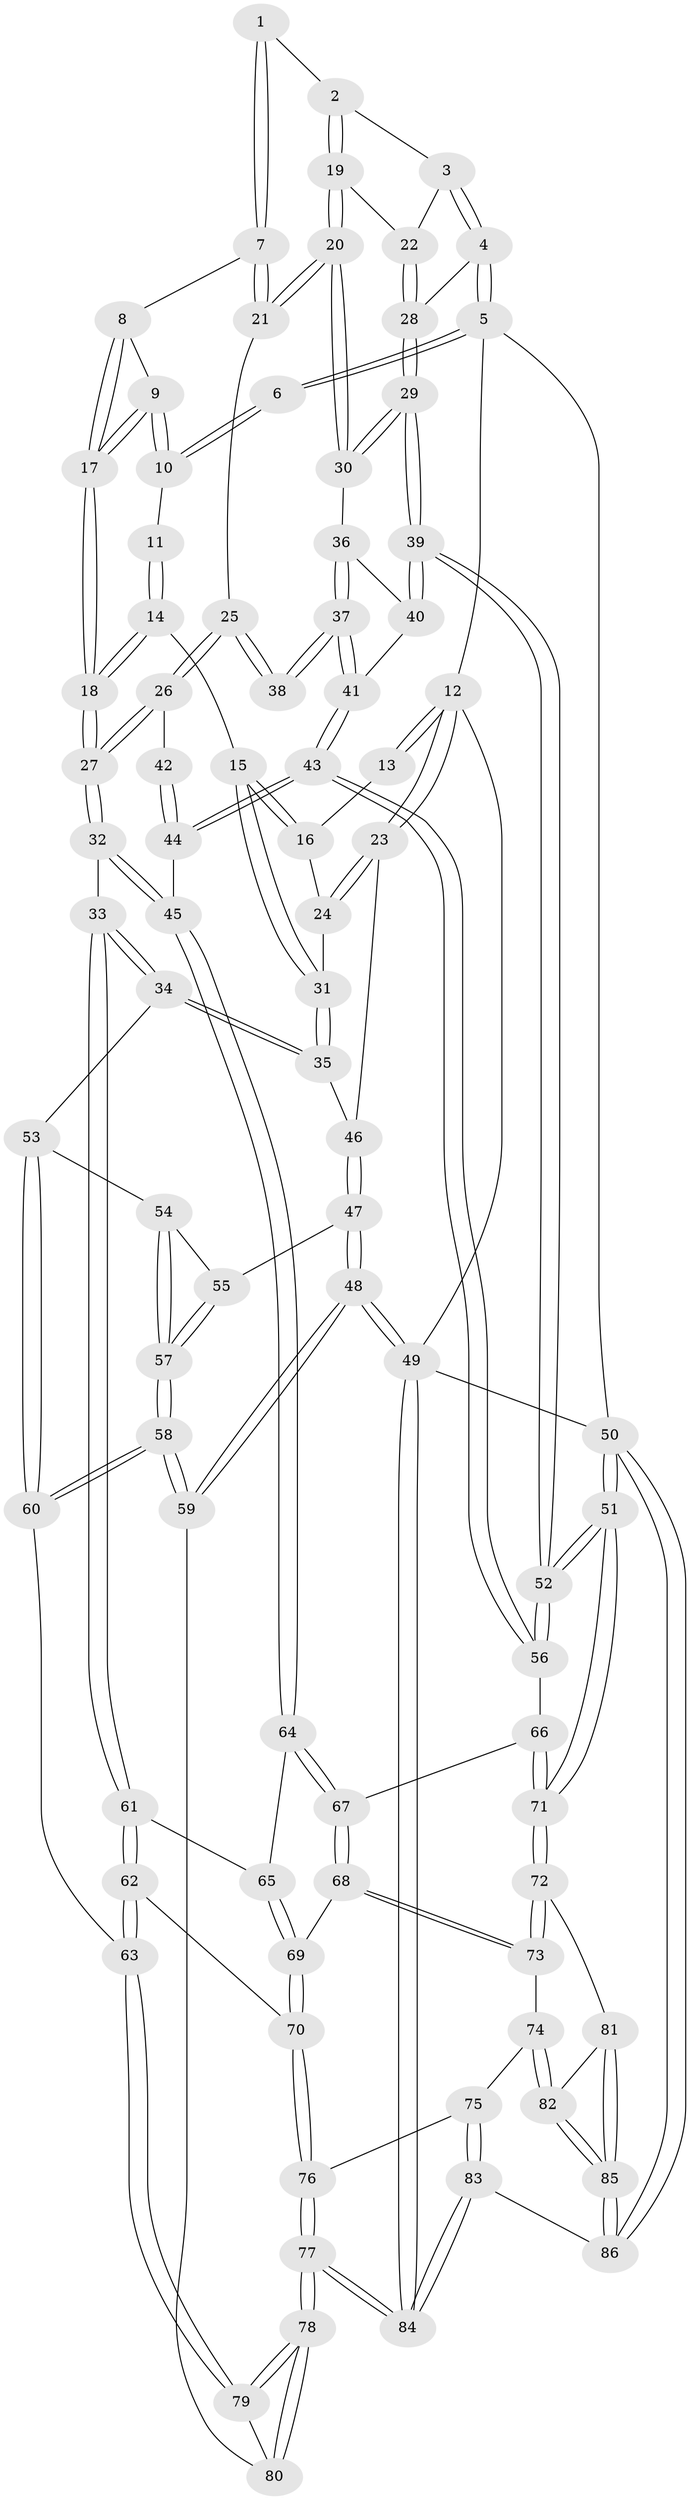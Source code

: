 // Generated by graph-tools (version 1.1) at 2025/03/03/09/25 03:03:25]
// undirected, 86 vertices, 212 edges
graph export_dot {
graph [start="1"]
  node [color=gray90,style=filled];
  1 [pos="+0.8257027244136662+0.05594336828736044"];
  2 [pos="+0.8936235415187664+0.14216631791982934"];
  3 [pos="+0.9968634847621339+0.11327149073931485"];
  4 [pos="+1+0"];
  5 [pos="+1+0"];
  6 [pos="+0.7946095247228537+0"];
  7 [pos="+0.736010204751385+0.21468408918348714"];
  8 [pos="+0.6933568921120099+0.1974856618093199"];
  9 [pos="+0.5469594793982835+0.02828457567141435"];
  10 [pos="+0.5057374822753276+0"];
  11 [pos="+0.46454996225043876+0"];
  12 [pos="+0+0"];
  13 [pos="+0.3741982365870923+0"];
  14 [pos="+0.4324406123815344+0.2952178127445318"];
  15 [pos="+0.42180104239508753+0.2994206237572794"];
  16 [pos="+0.2894862832206076+0.13680203213662842"];
  17 [pos="+0.5529569450632572+0.27925089155663535"];
  18 [pos="+0.5458828751889189+0.3010236883266018"];
  19 [pos="+0.9193962708974537+0.2409428961680167"];
  20 [pos="+0.8598693463570503+0.306008537906699"];
  21 [pos="+0.746423295262179+0.24148571360719645"];
  22 [pos="+0.9614307868021369+0.24088582117608778"];
  23 [pos="+0+0.2398176684890026"];
  24 [pos="+0.20069170765299374+0.24413574928747955"];
  25 [pos="+0.6639544388607862+0.34116379754351456"];
  26 [pos="+0.6082981961384437+0.3683446646039333"];
  27 [pos="+0.5955767682926866+0.3695312528278908"];
  28 [pos="+1+0.2770066678835505"];
  29 [pos="+1+0.4661546989402638"];
  30 [pos="+0.8601409051956048+0.3135334670358568"];
  31 [pos="+0.3156825192910905+0.41397644381679355"];
  32 [pos="+0.5676153202360869+0.44274742451933746"];
  33 [pos="+0.3996786458337101+0.5055871800730429"];
  34 [pos="+0.31322322594715546+0.4611378368192109"];
  35 [pos="+0.3128667085886448+0.4488828537486251"];
  36 [pos="+0.8560202252829012+0.3313813499804307"];
  37 [pos="+0.8156304566353157+0.396502587871875"];
  38 [pos="+0.8047957089219971+0.3952791497480366"];
  39 [pos="+1+0.5279191397113798"];
  40 [pos="+0.9427159092949422+0.42567237404024705"];
  41 [pos="+0.8206481425107187+0.515373833562393"];
  42 [pos="+0.6933236542648648+0.4302565493742052"];
  43 [pos="+0.8158440261560924+0.5527965180070786"];
  44 [pos="+0.7392545195983311+0.5348283269140214"];
  45 [pos="+0.6259961331090201+0.5494579772323959"];
  46 [pos="+0+0.2491871678452444"];
  47 [pos="+0+0.33568259835060366"];
  48 [pos="+0+0.8889872767895862"];
  49 [pos="+0+1"];
  50 [pos="+1+1"];
  51 [pos="+1+1"];
  52 [pos="+1+0.6378902140907351"];
  53 [pos="+0.3008659232295436+0.47175258914638146"];
  54 [pos="+0.291309256954688+0.4735100964702815"];
  55 [pos="+0.05232870776031655+0.4560197102998401"];
  56 [pos="+0.8247056911577876+0.5661142934927436"];
  57 [pos="+0.1122602679794553+0.5924752172183343"];
  58 [pos="+0.08510859308559192+0.7427410547740105"];
  59 [pos="+0.047388331859803+0.7737997472231029"];
  60 [pos="+0.24668475204587514+0.6960110685823285"];
  61 [pos="+0.4538349875622278+0.616701115562803"];
  62 [pos="+0.4231394033694753+0.7432602750839363"];
  63 [pos="+0.3686103775325198+0.7622682541932003"];
  64 [pos="+0.6135494841113625+0.5766009976911365"];
  65 [pos="+0.5276717319156747+0.6119255658840649"];
  66 [pos="+0.7861733258874603+0.6575613160835438"];
  67 [pos="+0.6515639986610644+0.6851909523486718"];
  68 [pos="+0.6315126836147847+0.7228826523611203"];
  69 [pos="+0.5917279540753463+0.7282325575006223"];
  70 [pos="+0.48724835486431956+0.7776983080642369"];
  71 [pos="+0.8226115282822624+0.8344714564031198"];
  72 [pos="+0.762610366401792+0.8499099757986369"];
  73 [pos="+0.6856622090991084+0.8163146237652662"];
  74 [pos="+0.5647995007551962+0.8745863386355345"];
  75 [pos="+0.5476933562572011+0.8702099780085795"];
  76 [pos="+0.5248723726140186+0.8581748220405058"];
  77 [pos="+0.34313490969316024+1"];
  78 [pos="+0.3274878702023731+0.9641795211897617"];
  79 [pos="+0.3353038236248194+0.8653824965071836"];
  80 [pos="+0.08070354245410503+0.7910121640950319"];
  81 [pos="+0.7437934067408867+0.8814465108996803"];
  82 [pos="+0.6023645816831362+0.9290113619766861"];
  83 [pos="+0.508396864687886+1"];
  84 [pos="+0.3268107141105019+1"];
  85 [pos="+0.6527116015219057+1"];
  86 [pos="+0.6478832298108412+1"];
  1 -- 2;
  1 -- 7;
  1 -- 7;
  2 -- 3;
  2 -- 19;
  2 -- 19;
  3 -- 4;
  3 -- 4;
  3 -- 22;
  4 -- 5;
  4 -- 5;
  4 -- 28;
  5 -- 6;
  5 -- 6;
  5 -- 12;
  5 -- 50;
  6 -- 10;
  6 -- 10;
  7 -- 8;
  7 -- 21;
  7 -- 21;
  8 -- 9;
  8 -- 17;
  8 -- 17;
  9 -- 10;
  9 -- 10;
  9 -- 17;
  9 -- 17;
  10 -- 11;
  11 -- 14;
  11 -- 14;
  12 -- 13;
  12 -- 13;
  12 -- 23;
  12 -- 23;
  12 -- 49;
  13 -- 16;
  14 -- 15;
  14 -- 18;
  14 -- 18;
  15 -- 16;
  15 -- 16;
  15 -- 31;
  15 -- 31;
  16 -- 24;
  17 -- 18;
  17 -- 18;
  18 -- 27;
  18 -- 27;
  19 -- 20;
  19 -- 20;
  19 -- 22;
  20 -- 21;
  20 -- 21;
  20 -- 30;
  20 -- 30;
  21 -- 25;
  22 -- 28;
  22 -- 28;
  23 -- 24;
  23 -- 24;
  23 -- 46;
  24 -- 31;
  25 -- 26;
  25 -- 26;
  25 -- 38;
  25 -- 38;
  26 -- 27;
  26 -- 27;
  26 -- 42;
  27 -- 32;
  27 -- 32;
  28 -- 29;
  28 -- 29;
  29 -- 30;
  29 -- 30;
  29 -- 39;
  29 -- 39;
  30 -- 36;
  31 -- 35;
  31 -- 35;
  32 -- 33;
  32 -- 45;
  32 -- 45;
  33 -- 34;
  33 -- 34;
  33 -- 61;
  33 -- 61;
  34 -- 35;
  34 -- 35;
  34 -- 53;
  35 -- 46;
  36 -- 37;
  36 -- 37;
  36 -- 40;
  37 -- 38;
  37 -- 38;
  37 -- 41;
  37 -- 41;
  39 -- 40;
  39 -- 40;
  39 -- 52;
  39 -- 52;
  40 -- 41;
  41 -- 43;
  41 -- 43;
  42 -- 44;
  42 -- 44;
  43 -- 44;
  43 -- 44;
  43 -- 56;
  43 -- 56;
  44 -- 45;
  45 -- 64;
  45 -- 64;
  46 -- 47;
  46 -- 47;
  47 -- 48;
  47 -- 48;
  47 -- 55;
  48 -- 49;
  48 -- 49;
  48 -- 59;
  48 -- 59;
  49 -- 84;
  49 -- 84;
  49 -- 50;
  50 -- 51;
  50 -- 51;
  50 -- 86;
  50 -- 86;
  51 -- 52;
  51 -- 52;
  51 -- 71;
  51 -- 71;
  52 -- 56;
  52 -- 56;
  53 -- 54;
  53 -- 60;
  53 -- 60;
  54 -- 55;
  54 -- 57;
  54 -- 57;
  55 -- 57;
  55 -- 57;
  56 -- 66;
  57 -- 58;
  57 -- 58;
  58 -- 59;
  58 -- 59;
  58 -- 60;
  58 -- 60;
  59 -- 80;
  60 -- 63;
  61 -- 62;
  61 -- 62;
  61 -- 65;
  62 -- 63;
  62 -- 63;
  62 -- 70;
  63 -- 79;
  63 -- 79;
  64 -- 65;
  64 -- 67;
  64 -- 67;
  65 -- 69;
  65 -- 69;
  66 -- 67;
  66 -- 71;
  66 -- 71;
  67 -- 68;
  67 -- 68;
  68 -- 69;
  68 -- 73;
  68 -- 73;
  69 -- 70;
  69 -- 70;
  70 -- 76;
  70 -- 76;
  71 -- 72;
  71 -- 72;
  72 -- 73;
  72 -- 73;
  72 -- 81;
  73 -- 74;
  74 -- 75;
  74 -- 82;
  74 -- 82;
  75 -- 76;
  75 -- 83;
  75 -- 83;
  76 -- 77;
  76 -- 77;
  77 -- 78;
  77 -- 78;
  77 -- 84;
  77 -- 84;
  78 -- 79;
  78 -- 79;
  78 -- 80;
  78 -- 80;
  79 -- 80;
  81 -- 82;
  81 -- 85;
  81 -- 85;
  82 -- 85;
  82 -- 85;
  83 -- 84;
  83 -- 84;
  83 -- 86;
  85 -- 86;
  85 -- 86;
}
